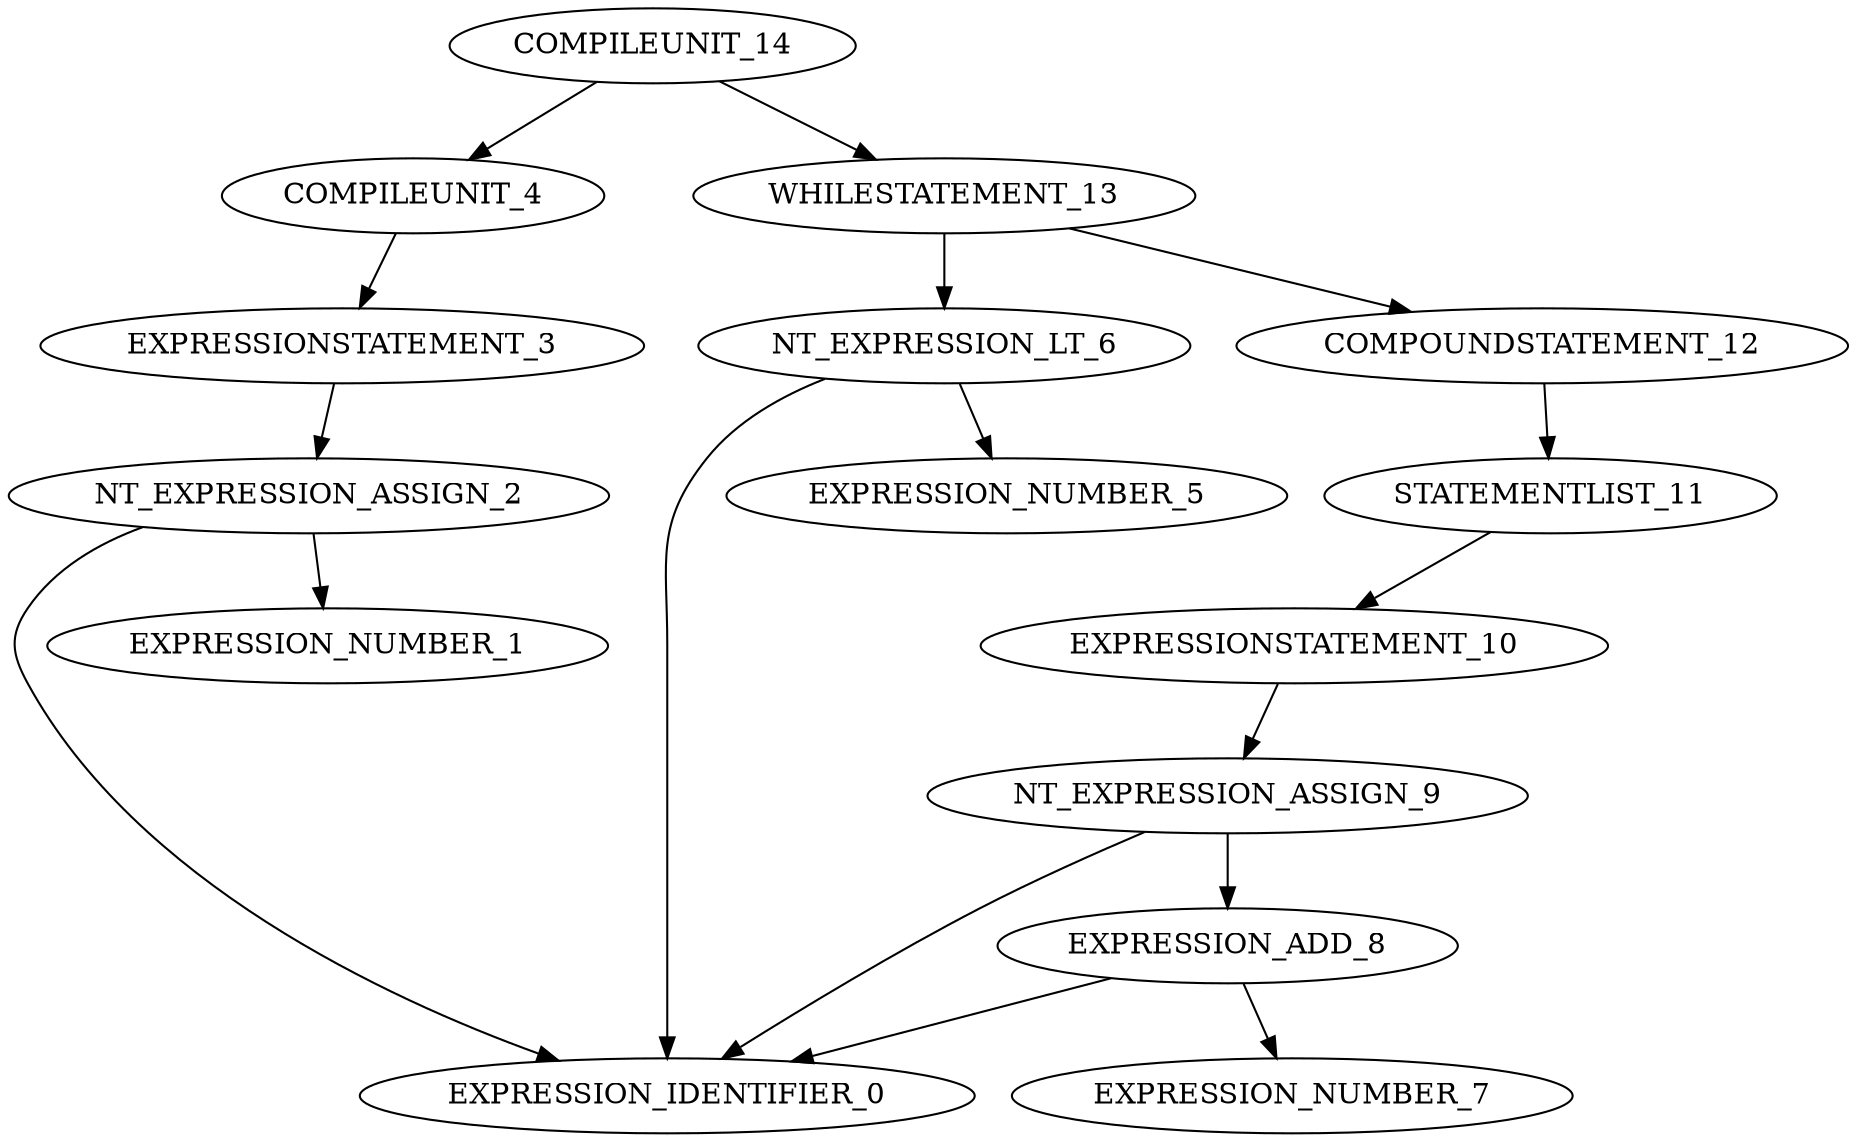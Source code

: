 digraph G{
"COMPILEUNIT_14"->"COMPILEUNIT_4";
"COMPILEUNIT_4"->"EXPRESSIONSTATEMENT_3";
"EXPRESSIONSTATEMENT_3"->"NT_EXPRESSION_ASSIGN_2";
"NT_EXPRESSION_ASSIGN_2"->"EXPRESSION_IDENTIFIER_0";
"NT_EXPRESSION_ASSIGN_2"->"EXPRESSION_NUMBER_1";
"COMPILEUNIT_14"->"WHILESTATEMENT_13";
"WHILESTATEMENT_13"->"NT_EXPRESSION_LT_6";
"NT_EXPRESSION_LT_6"->"EXPRESSION_IDENTIFIER_0";
"NT_EXPRESSION_LT_6"->"EXPRESSION_NUMBER_5";
"WHILESTATEMENT_13"->"COMPOUNDSTATEMENT_12";
"COMPOUNDSTATEMENT_12"->"STATEMENTLIST_11";
"STATEMENTLIST_11"->"EXPRESSIONSTATEMENT_10";
"EXPRESSIONSTATEMENT_10"->"NT_EXPRESSION_ASSIGN_9";
"NT_EXPRESSION_ASSIGN_9"->"EXPRESSION_IDENTIFIER_0";
"NT_EXPRESSION_ASSIGN_9"->"EXPRESSION_ADD_8";
"EXPRESSION_ADD_8"->"EXPRESSION_IDENTIFIER_0";
"EXPRESSION_ADD_8"->"EXPRESSION_NUMBER_7";
}